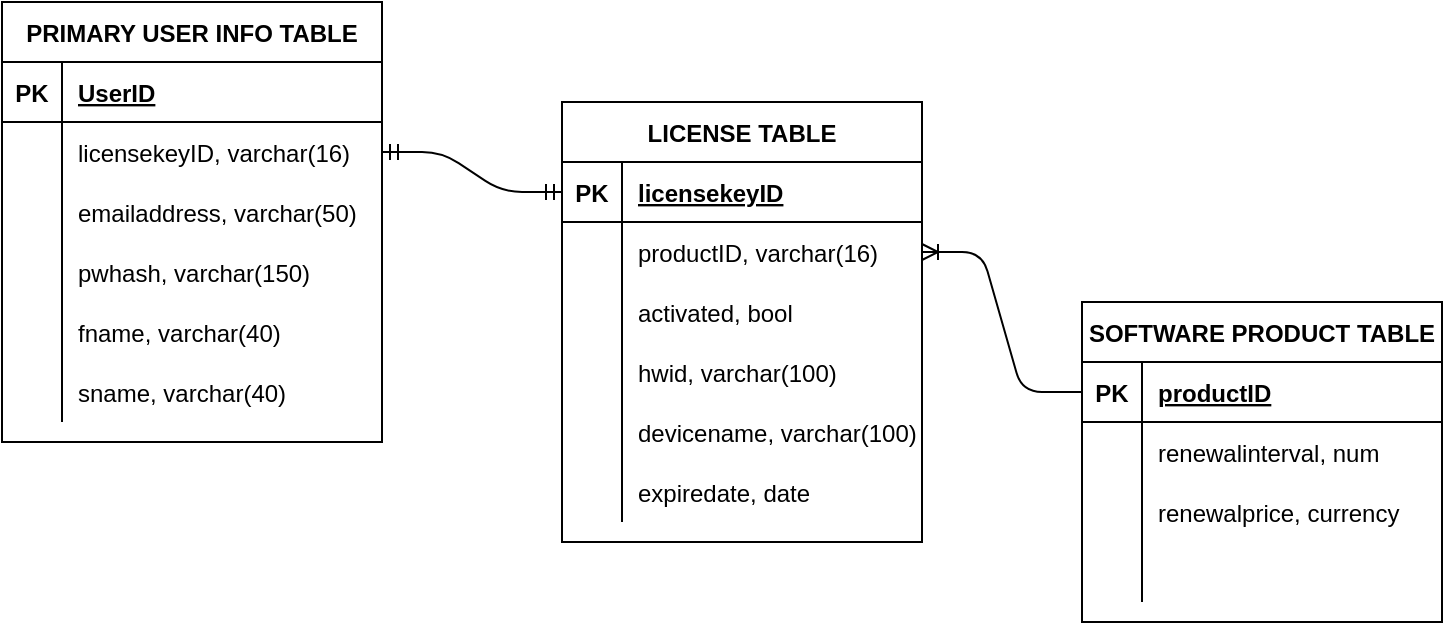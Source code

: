 <mxfile version="13.10.4" type="github">
  <diagram id="fA7O_Vqsrc5dq5YTEMsi" name="Page-1">
    <mxGraphModel dx="2013" dy="536" grid="1" gridSize="10" guides="1" tooltips="1" connect="1" arrows="1" fold="1" page="1" pageScale="1" pageWidth="827" pageHeight="1169" math="0" shadow="0">
      <root>
        <mxCell id="0" />
        <mxCell id="1" parent="0" />
        <mxCell id="PRVKMQhSsX4NPfU_CXJd-1" value="PRIMARY USER INFO TABLE" style="shape=table;startSize=30;container=1;collapsible=1;childLayout=tableLayout;fixedRows=1;rowLines=0;fontStyle=1;align=center;resizeLast=1;" parent="1" vertex="1">
          <mxGeometry x="-60" y="190" width="190" height="220" as="geometry" />
        </mxCell>
        <mxCell id="PRVKMQhSsX4NPfU_CXJd-2" value="" style="shape=partialRectangle;collapsible=0;dropTarget=0;pointerEvents=0;fillColor=none;top=0;left=0;bottom=1;right=0;points=[[0,0.5],[1,0.5]];portConstraint=eastwest;" parent="PRVKMQhSsX4NPfU_CXJd-1" vertex="1">
          <mxGeometry y="30" width="190" height="30" as="geometry" />
        </mxCell>
        <mxCell id="PRVKMQhSsX4NPfU_CXJd-3" value="PK" style="shape=partialRectangle;connectable=0;fillColor=none;top=0;left=0;bottom=0;right=0;fontStyle=1;overflow=hidden;" parent="PRVKMQhSsX4NPfU_CXJd-2" vertex="1">
          <mxGeometry width="30" height="30" as="geometry" />
        </mxCell>
        <mxCell id="PRVKMQhSsX4NPfU_CXJd-4" value="UserID" style="shape=partialRectangle;connectable=0;fillColor=none;top=0;left=0;bottom=0;right=0;align=left;spacingLeft=6;fontStyle=5;overflow=hidden;" parent="PRVKMQhSsX4NPfU_CXJd-2" vertex="1">
          <mxGeometry x="30" width="160" height="30" as="geometry" />
        </mxCell>
        <mxCell id="PRVKMQhSsX4NPfU_CXJd-5" value="" style="shape=partialRectangle;collapsible=0;dropTarget=0;pointerEvents=0;fillColor=none;top=0;left=0;bottom=0;right=0;points=[[0,0.5],[1,0.5]];portConstraint=eastwest;" parent="PRVKMQhSsX4NPfU_CXJd-1" vertex="1">
          <mxGeometry y="60" width="190" height="30" as="geometry" />
        </mxCell>
        <mxCell id="PRVKMQhSsX4NPfU_CXJd-6" value="" style="shape=partialRectangle;connectable=0;fillColor=none;top=0;left=0;bottom=0;right=0;editable=1;overflow=hidden;" parent="PRVKMQhSsX4NPfU_CXJd-5" vertex="1">
          <mxGeometry width="30" height="30" as="geometry" />
        </mxCell>
        <mxCell id="PRVKMQhSsX4NPfU_CXJd-7" value="licensekeyID, varchar(16)" style="shape=partialRectangle;connectable=0;fillColor=none;top=0;left=0;bottom=0;right=0;align=left;spacingLeft=6;overflow=hidden;" parent="PRVKMQhSsX4NPfU_CXJd-5" vertex="1">
          <mxGeometry x="30" width="160" height="30" as="geometry" />
        </mxCell>
        <mxCell id="PRVKMQhSsX4NPfU_CXJd-8" value="" style="shape=partialRectangle;collapsible=0;dropTarget=0;pointerEvents=0;fillColor=none;top=0;left=0;bottom=0;right=0;points=[[0,0.5],[1,0.5]];portConstraint=eastwest;" parent="PRVKMQhSsX4NPfU_CXJd-1" vertex="1">
          <mxGeometry y="90" width="190" height="30" as="geometry" />
        </mxCell>
        <mxCell id="PRVKMQhSsX4NPfU_CXJd-9" value="" style="shape=partialRectangle;connectable=0;fillColor=none;top=0;left=0;bottom=0;right=0;editable=1;overflow=hidden;" parent="PRVKMQhSsX4NPfU_CXJd-8" vertex="1">
          <mxGeometry width="30" height="30" as="geometry" />
        </mxCell>
        <mxCell id="PRVKMQhSsX4NPfU_CXJd-10" value="emailaddress, varchar(50)" style="shape=partialRectangle;connectable=0;fillColor=none;top=0;left=0;bottom=0;right=0;align=left;spacingLeft=6;overflow=hidden;" parent="PRVKMQhSsX4NPfU_CXJd-8" vertex="1">
          <mxGeometry x="30" width="160" height="30" as="geometry" />
        </mxCell>
        <mxCell id="PRVKMQhSsX4NPfU_CXJd-11" value="" style="shape=partialRectangle;collapsible=0;dropTarget=0;pointerEvents=0;fillColor=none;top=0;left=0;bottom=0;right=0;points=[[0,0.5],[1,0.5]];portConstraint=eastwest;" parent="PRVKMQhSsX4NPfU_CXJd-1" vertex="1">
          <mxGeometry y="120" width="190" height="30" as="geometry" />
        </mxCell>
        <mxCell id="PRVKMQhSsX4NPfU_CXJd-12" value="" style="shape=partialRectangle;connectable=0;fillColor=none;top=0;left=0;bottom=0;right=0;editable=1;overflow=hidden;" parent="PRVKMQhSsX4NPfU_CXJd-11" vertex="1">
          <mxGeometry width="30" height="30" as="geometry" />
        </mxCell>
        <mxCell id="PRVKMQhSsX4NPfU_CXJd-13" value="pwhash, varchar(150)" style="shape=partialRectangle;connectable=0;fillColor=none;top=0;left=0;bottom=0;right=0;align=left;spacingLeft=6;overflow=hidden;" parent="PRVKMQhSsX4NPfU_CXJd-11" vertex="1">
          <mxGeometry x="30" width="160" height="30" as="geometry" />
        </mxCell>
        <mxCell id="PRVKMQhSsX4NPfU_CXJd-30" value="" style="shape=partialRectangle;collapsible=0;dropTarget=0;pointerEvents=0;fillColor=none;top=0;left=0;bottom=0;right=0;points=[[0,0.5],[1,0.5]];portConstraint=eastwest;" parent="PRVKMQhSsX4NPfU_CXJd-1" vertex="1">
          <mxGeometry y="150" width="190" height="30" as="geometry" />
        </mxCell>
        <mxCell id="PRVKMQhSsX4NPfU_CXJd-31" value="" style="shape=partialRectangle;connectable=0;fillColor=none;top=0;left=0;bottom=0;right=0;editable=1;overflow=hidden;" parent="PRVKMQhSsX4NPfU_CXJd-30" vertex="1">
          <mxGeometry width="30" height="30" as="geometry" />
        </mxCell>
        <mxCell id="PRVKMQhSsX4NPfU_CXJd-32" value="fname, varchar(40)" style="shape=partialRectangle;connectable=0;fillColor=none;top=0;left=0;bottom=0;right=0;align=left;spacingLeft=6;overflow=hidden;" parent="PRVKMQhSsX4NPfU_CXJd-30" vertex="1">
          <mxGeometry x="30" width="160" height="30" as="geometry" />
        </mxCell>
        <mxCell id="PRVKMQhSsX4NPfU_CXJd-33" value="" style="shape=partialRectangle;collapsible=0;dropTarget=0;pointerEvents=0;fillColor=none;top=0;left=0;bottom=0;right=0;points=[[0,0.5],[1,0.5]];portConstraint=eastwest;" parent="PRVKMQhSsX4NPfU_CXJd-1" vertex="1">
          <mxGeometry y="180" width="190" height="30" as="geometry" />
        </mxCell>
        <mxCell id="PRVKMQhSsX4NPfU_CXJd-34" value="" style="shape=partialRectangle;connectable=0;fillColor=none;top=0;left=0;bottom=0;right=0;editable=1;overflow=hidden;" parent="PRVKMQhSsX4NPfU_CXJd-33" vertex="1">
          <mxGeometry width="30" height="30" as="geometry" />
        </mxCell>
        <mxCell id="PRVKMQhSsX4NPfU_CXJd-35" value="sname, varchar(40)" style="shape=partialRectangle;connectable=0;fillColor=none;top=0;left=0;bottom=0;right=0;align=left;spacingLeft=6;overflow=hidden;" parent="PRVKMQhSsX4NPfU_CXJd-33" vertex="1">
          <mxGeometry x="30" width="160" height="30" as="geometry" />
        </mxCell>
        <mxCell id="PRVKMQhSsX4NPfU_CXJd-15" value="LICENSE TABLE" style="shape=table;startSize=30;container=1;collapsible=1;childLayout=tableLayout;fixedRows=1;rowLines=0;fontStyle=1;align=center;resizeLast=1;" parent="1" vertex="1">
          <mxGeometry x="220" y="240" width="180" height="220" as="geometry" />
        </mxCell>
        <mxCell id="PRVKMQhSsX4NPfU_CXJd-16" value="" style="shape=partialRectangle;collapsible=0;dropTarget=0;pointerEvents=0;fillColor=none;top=0;left=0;bottom=1;right=0;points=[[0,0.5],[1,0.5]];portConstraint=eastwest;" parent="PRVKMQhSsX4NPfU_CXJd-15" vertex="1">
          <mxGeometry y="30" width="180" height="30" as="geometry" />
        </mxCell>
        <mxCell id="PRVKMQhSsX4NPfU_CXJd-17" value="PK" style="shape=partialRectangle;connectable=0;fillColor=none;top=0;left=0;bottom=0;right=0;fontStyle=1;overflow=hidden;" parent="PRVKMQhSsX4NPfU_CXJd-16" vertex="1">
          <mxGeometry width="30" height="30" as="geometry" />
        </mxCell>
        <mxCell id="PRVKMQhSsX4NPfU_CXJd-18" value="licensekeyID" style="shape=partialRectangle;connectable=0;fillColor=none;top=0;left=0;bottom=0;right=0;align=left;spacingLeft=6;fontStyle=5;overflow=hidden;" parent="PRVKMQhSsX4NPfU_CXJd-16" vertex="1">
          <mxGeometry x="30" width="150" height="30" as="geometry" />
        </mxCell>
        <mxCell id="PRVKMQhSsX4NPfU_CXJd-41" value="" style="shape=partialRectangle;collapsible=0;dropTarget=0;pointerEvents=0;fillColor=none;top=0;left=0;bottom=0;right=0;points=[[0,0.5],[1,0.5]];portConstraint=eastwest;" parent="PRVKMQhSsX4NPfU_CXJd-15" vertex="1">
          <mxGeometry y="60" width="180" height="30" as="geometry" />
        </mxCell>
        <mxCell id="PRVKMQhSsX4NPfU_CXJd-42" value="" style="shape=partialRectangle;connectable=0;fillColor=none;top=0;left=0;bottom=0;right=0;editable=1;overflow=hidden;" parent="PRVKMQhSsX4NPfU_CXJd-41" vertex="1">
          <mxGeometry width="30" height="30" as="geometry" />
        </mxCell>
        <mxCell id="PRVKMQhSsX4NPfU_CXJd-43" value="productID, varchar(16)" style="shape=partialRectangle;connectable=0;fillColor=none;top=0;left=0;bottom=0;right=0;align=left;spacingLeft=6;overflow=hidden;" parent="PRVKMQhSsX4NPfU_CXJd-41" vertex="1">
          <mxGeometry x="30" width="150" height="30" as="geometry" />
        </mxCell>
        <mxCell id="PRVKMQhSsX4NPfU_CXJd-19" value="" style="shape=partialRectangle;collapsible=0;dropTarget=0;pointerEvents=0;fillColor=none;top=0;left=0;bottom=0;right=0;points=[[0,0.5],[1,0.5]];portConstraint=eastwest;" parent="PRVKMQhSsX4NPfU_CXJd-15" vertex="1">
          <mxGeometry y="90" width="180" height="30" as="geometry" />
        </mxCell>
        <mxCell id="PRVKMQhSsX4NPfU_CXJd-20" value="" style="shape=partialRectangle;connectable=0;fillColor=none;top=0;left=0;bottom=0;right=0;editable=1;overflow=hidden;" parent="PRVKMQhSsX4NPfU_CXJd-19" vertex="1">
          <mxGeometry width="30" height="30" as="geometry" />
        </mxCell>
        <mxCell id="PRVKMQhSsX4NPfU_CXJd-21" value="activated, bool" style="shape=partialRectangle;connectable=0;fillColor=none;top=0;left=0;bottom=0;right=0;align=left;spacingLeft=6;overflow=hidden;fontStyle=0" parent="PRVKMQhSsX4NPfU_CXJd-19" vertex="1">
          <mxGeometry x="30" width="150" height="30" as="geometry" />
        </mxCell>
        <mxCell id="PRVKMQhSsX4NPfU_CXJd-22" value="" style="shape=partialRectangle;collapsible=0;dropTarget=0;pointerEvents=0;fillColor=none;top=0;left=0;bottom=0;right=0;points=[[0,0.5],[1,0.5]];portConstraint=eastwest;" parent="PRVKMQhSsX4NPfU_CXJd-15" vertex="1">
          <mxGeometry y="120" width="180" height="30" as="geometry" />
        </mxCell>
        <mxCell id="PRVKMQhSsX4NPfU_CXJd-23" value="" style="shape=partialRectangle;connectable=0;fillColor=none;top=0;left=0;bottom=0;right=0;editable=1;overflow=hidden;" parent="PRVKMQhSsX4NPfU_CXJd-22" vertex="1">
          <mxGeometry width="30" height="30" as="geometry" />
        </mxCell>
        <mxCell id="PRVKMQhSsX4NPfU_CXJd-24" value="hwid, varchar(100)" style="shape=partialRectangle;connectable=0;fillColor=none;top=0;left=0;bottom=0;right=0;align=left;spacingLeft=6;overflow=hidden;" parent="PRVKMQhSsX4NPfU_CXJd-22" vertex="1">
          <mxGeometry x="30" width="150" height="30" as="geometry" />
        </mxCell>
        <mxCell id="PRVKMQhSsX4NPfU_CXJd-25" value="" style="shape=partialRectangle;collapsible=0;dropTarget=0;pointerEvents=0;fillColor=none;top=0;left=0;bottom=0;right=0;points=[[0,0.5],[1,0.5]];portConstraint=eastwest;" parent="PRVKMQhSsX4NPfU_CXJd-15" vertex="1">
          <mxGeometry y="150" width="180" height="30" as="geometry" />
        </mxCell>
        <mxCell id="PRVKMQhSsX4NPfU_CXJd-26" value="" style="shape=partialRectangle;connectable=0;fillColor=none;top=0;left=0;bottom=0;right=0;editable=1;overflow=hidden;" parent="PRVKMQhSsX4NPfU_CXJd-25" vertex="1">
          <mxGeometry width="30" height="30" as="geometry" />
        </mxCell>
        <mxCell id="PRVKMQhSsX4NPfU_CXJd-27" value="devicename, varchar(100)" style="shape=partialRectangle;connectable=0;fillColor=none;top=0;left=0;bottom=0;right=0;align=left;spacingLeft=6;overflow=hidden;" parent="PRVKMQhSsX4NPfU_CXJd-25" vertex="1">
          <mxGeometry x="30" width="150" height="30" as="geometry" />
        </mxCell>
        <mxCell id="PRVKMQhSsX4NPfU_CXJd-37" value="" style="shape=partialRectangle;collapsible=0;dropTarget=0;pointerEvents=0;fillColor=none;top=0;left=0;bottom=0;right=0;points=[[0,0.5],[1,0.5]];portConstraint=eastwest;" parent="PRVKMQhSsX4NPfU_CXJd-15" vertex="1">
          <mxGeometry y="180" width="180" height="30" as="geometry" />
        </mxCell>
        <mxCell id="PRVKMQhSsX4NPfU_CXJd-38" value="" style="shape=partialRectangle;connectable=0;fillColor=none;top=0;left=0;bottom=0;right=0;editable=1;overflow=hidden;" parent="PRVKMQhSsX4NPfU_CXJd-37" vertex="1">
          <mxGeometry width="30" height="30" as="geometry" />
        </mxCell>
        <mxCell id="PRVKMQhSsX4NPfU_CXJd-39" value="expiredate, date" style="shape=partialRectangle;connectable=0;fillColor=none;top=0;left=0;bottom=0;right=0;align=left;spacingLeft=6;overflow=hidden;" parent="PRVKMQhSsX4NPfU_CXJd-37" vertex="1">
          <mxGeometry x="30" width="150" height="30" as="geometry" />
        </mxCell>
        <mxCell id="PRVKMQhSsX4NPfU_CXJd-40" value="" style="edgeStyle=entityRelationEdgeStyle;fontSize=12;html=1;endArrow=ERmandOne;startArrow=ERmandOne;entryX=0;entryY=0.5;entryDx=0;entryDy=0;exitX=1;exitY=0.5;exitDx=0;exitDy=0;" parent="1" source="PRVKMQhSsX4NPfU_CXJd-5" target="PRVKMQhSsX4NPfU_CXJd-16" edge="1">
          <mxGeometry width="100" height="100" relative="1" as="geometry">
            <mxPoint x="350" y="370" as="sourcePoint" />
            <mxPoint x="450" y="270" as="targetPoint" />
          </mxGeometry>
        </mxCell>
        <mxCell id="PRVKMQhSsX4NPfU_CXJd-45" value="SOFTWARE PRODUCT TABLE" style="shape=table;startSize=30;container=1;collapsible=1;childLayout=tableLayout;fixedRows=1;rowLines=0;fontStyle=1;align=center;resizeLast=1;" parent="1" vertex="1">
          <mxGeometry x="480" y="340" width="180" height="160" as="geometry" />
        </mxCell>
        <mxCell id="PRVKMQhSsX4NPfU_CXJd-46" value="" style="shape=partialRectangle;collapsible=0;dropTarget=0;pointerEvents=0;fillColor=none;top=0;left=0;bottom=1;right=0;points=[[0,0.5],[1,0.5]];portConstraint=eastwest;" parent="PRVKMQhSsX4NPfU_CXJd-45" vertex="1">
          <mxGeometry y="30" width="180" height="30" as="geometry" />
        </mxCell>
        <mxCell id="PRVKMQhSsX4NPfU_CXJd-47" value="PK" style="shape=partialRectangle;connectable=0;fillColor=none;top=0;left=0;bottom=0;right=0;fontStyle=1;overflow=hidden;" parent="PRVKMQhSsX4NPfU_CXJd-46" vertex="1">
          <mxGeometry width="30" height="30" as="geometry" />
        </mxCell>
        <mxCell id="PRVKMQhSsX4NPfU_CXJd-48" value="productID" style="shape=partialRectangle;connectable=0;fillColor=none;top=0;left=0;bottom=0;right=0;align=left;spacingLeft=6;fontStyle=5;overflow=hidden;" parent="PRVKMQhSsX4NPfU_CXJd-46" vertex="1">
          <mxGeometry x="30" width="150" height="30" as="geometry" />
        </mxCell>
        <mxCell id="PRVKMQhSsX4NPfU_CXJd-49" value="" style="shape=partialRectangle;collapsible=0;dropTarget=0;pointerEvents=0;fillColor=none;top=0;left=0;bottom=0;right=0;points=[[0,0.5],[1,0.5]];portConstraint=eastwest;" parent="PRVKMQhSsX4NPfU_CXJd-45" vertex="1">
          <mxGeometry y="60" width="180" height="30" as="geometry" />
        </mxCell>
        <mxCell id="PRVKMQhSsX4NPfU_CXJd-50" value="" style="shape=partialRectangle;connectable=0;fillColor=none;top=0;left=0;bottom=0;right=0;editable=1;overflow=hidden;" parent="PRVKMQhSsX4NPfU_CXJd-49" vertex="1">
          <mxGeometry width="30" height="30" as="geometry" />
        </mxCell>
        <mxCell id="PRVKMQhSsX4NPfU_CXJd-51" value="renewalinterval, num" style="shape=partialRectangle;connectable=0;fillColor=none;top=0;left=0;bottom=0;right=0;align=left;spacingLeft=6;overflow=hidden;" parent="PRVKMQhSsX4NPfU_CXJd-49" vertex="1">
          <mxGeometry x="30" width="150" height="30" as="geometry" />
        </mxCell>
        <mxCell id="PRVKMQhSsX4NPfU_CXJd-52" value="" style="shape=partialRectangle;collapsible=0;dropTarget=0;pointerEvents=0;fillColor=none;top=0;left=0;bottom=0;right=0;points=[[0,0.5],[1,0.5]];portConstraint=eastwest;" parent="PRVKMQhSsX4NPfU_CXJd-45" vertex="1">
          <mxGeometry y="90" width="180" height="30" as="geometry" />
        </mxCell>
        <mxCell id="PRVKMQhSsX4NPfU_CXJd-53" value="" style="shape=partialRectangle;connectable=0;fillColor=none;top=0;left=0;bottom=0;right=0;editable=1;overflow=hidden;" parent="PRVKMQhSsX4NPfU_CXJd-52" vertex="1">
          <mxGeometry width="30" height="30" as="geometry" />
        </mxCell>
        <mxCell id="PRVKMQhSsX4NPfU_CXJd-54" value="renewalprice, currency" style="shape=partialRectangle;connectable=0;fillColor=none;top=0;left=0;bottom=0;right=0;align=left;spacingLeft=6;overflow=hidden;" parent="PRVKMQhSsX4NPfU_CXJd-52" vertex="1">
          <mxGeometry x="30" width="150" height="30" as="geometry" />
        </mxCell>
        <mxCell id="PRVKMQhSsX4NPfU_CXJd-55" value="" style="shape=partialRectangle;collapsible=0;dropTarget=0;pointerEvents=0;fillColor=none;top=0;left=0;bottom=0;right=0;points=[[0,0.5],[1,0.5]];portConstraint=eastwest;" parent="PRVKMQhSsX4NPfU_CXJd-45" vertex="1">
          <mxGeometry y="120" width="180" height="30" as="geometry" />
        </mxCell>
        <mxCell id="PRVKMQhSsX4NPfU_CXJd-56" value="" style="shape=partialRectangle;connectable=0;fillColor=none;top=0;left=0;bottom=0;right=0;editable=1;overflow=hidden;" parent="PRVKMQhSsX4NPfU_CXJd-55" vertex="1">
          <mxGeometry width="30" height="30" as="geometry" />
        </mxCell>
        <mxCell id="PRVKMQhSsX4NPfU_CXJd-57" value="" style="shape=partialRectangle;connectable=0;fillColor=none;top=0;left=0;bottom=0;right=0;align=left;spacingLeft=6;overflow=hidden;" parent="PRVKMQhSsX4NPfU_CXJd-55" vertex="1">
          <mxGeometry x="30" width="150" height="30" as="geometry" />
        </mxCell>
        <mxCell id="QkGqT-U-OaRAQX5VRRZq-1" value="" style="edgeStyle=entityRelationEdgeStyle;fontSize=12;html=1;endArrow=ERoneToMany;entryX=1;entryY=0.5;entryDx=0;entryDy=0;exitX=0;exitY=0.5;exitDx=0;exitDy=0;" edge="1" parent="1" source="PRVKMQhSsX4NPfU_CXJd-46" target="PRVKMQhSsX4NPfU_CXJd-41">
          <mxGeometry width="100" height="100" relative="1" as="geometry">
            <mxPoint x="220" y="330" as="sourcePoint" />
            <mxPoint x="320" y="230" as="targetPoint" />
          </mxGeometry>
        </mxCell>
      </root>
    </mxGraphModel>
  </diagram>
</mxfile>

